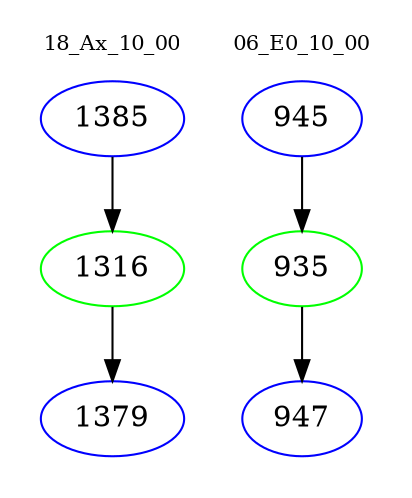 digraph{
subgraph cluster_0 {
color = white
label = "18_Ax_10_00";
fontsize=10;
T0_1385 [label="1385", color="blue"]
T0_1385 -> T0_1316 [color="black"]
T0_1316 [label="1316", color="green"]
T0_1316 -> T0_1379 [color="black"]
T0_1379 [label="1379", color="blue"]
}
subgraph cluster_1 {
color = white
label = "06_E0_10_00";
fontsize=10;
T1_945 [label="945", color="blue"]
T1_945 -> T1_935 [color="black"]
T1_935 [label="935", color="green"]
T1_935 -> T1_947 [color="black"]
T1_947 [label="947", color="blue"]
}
}
